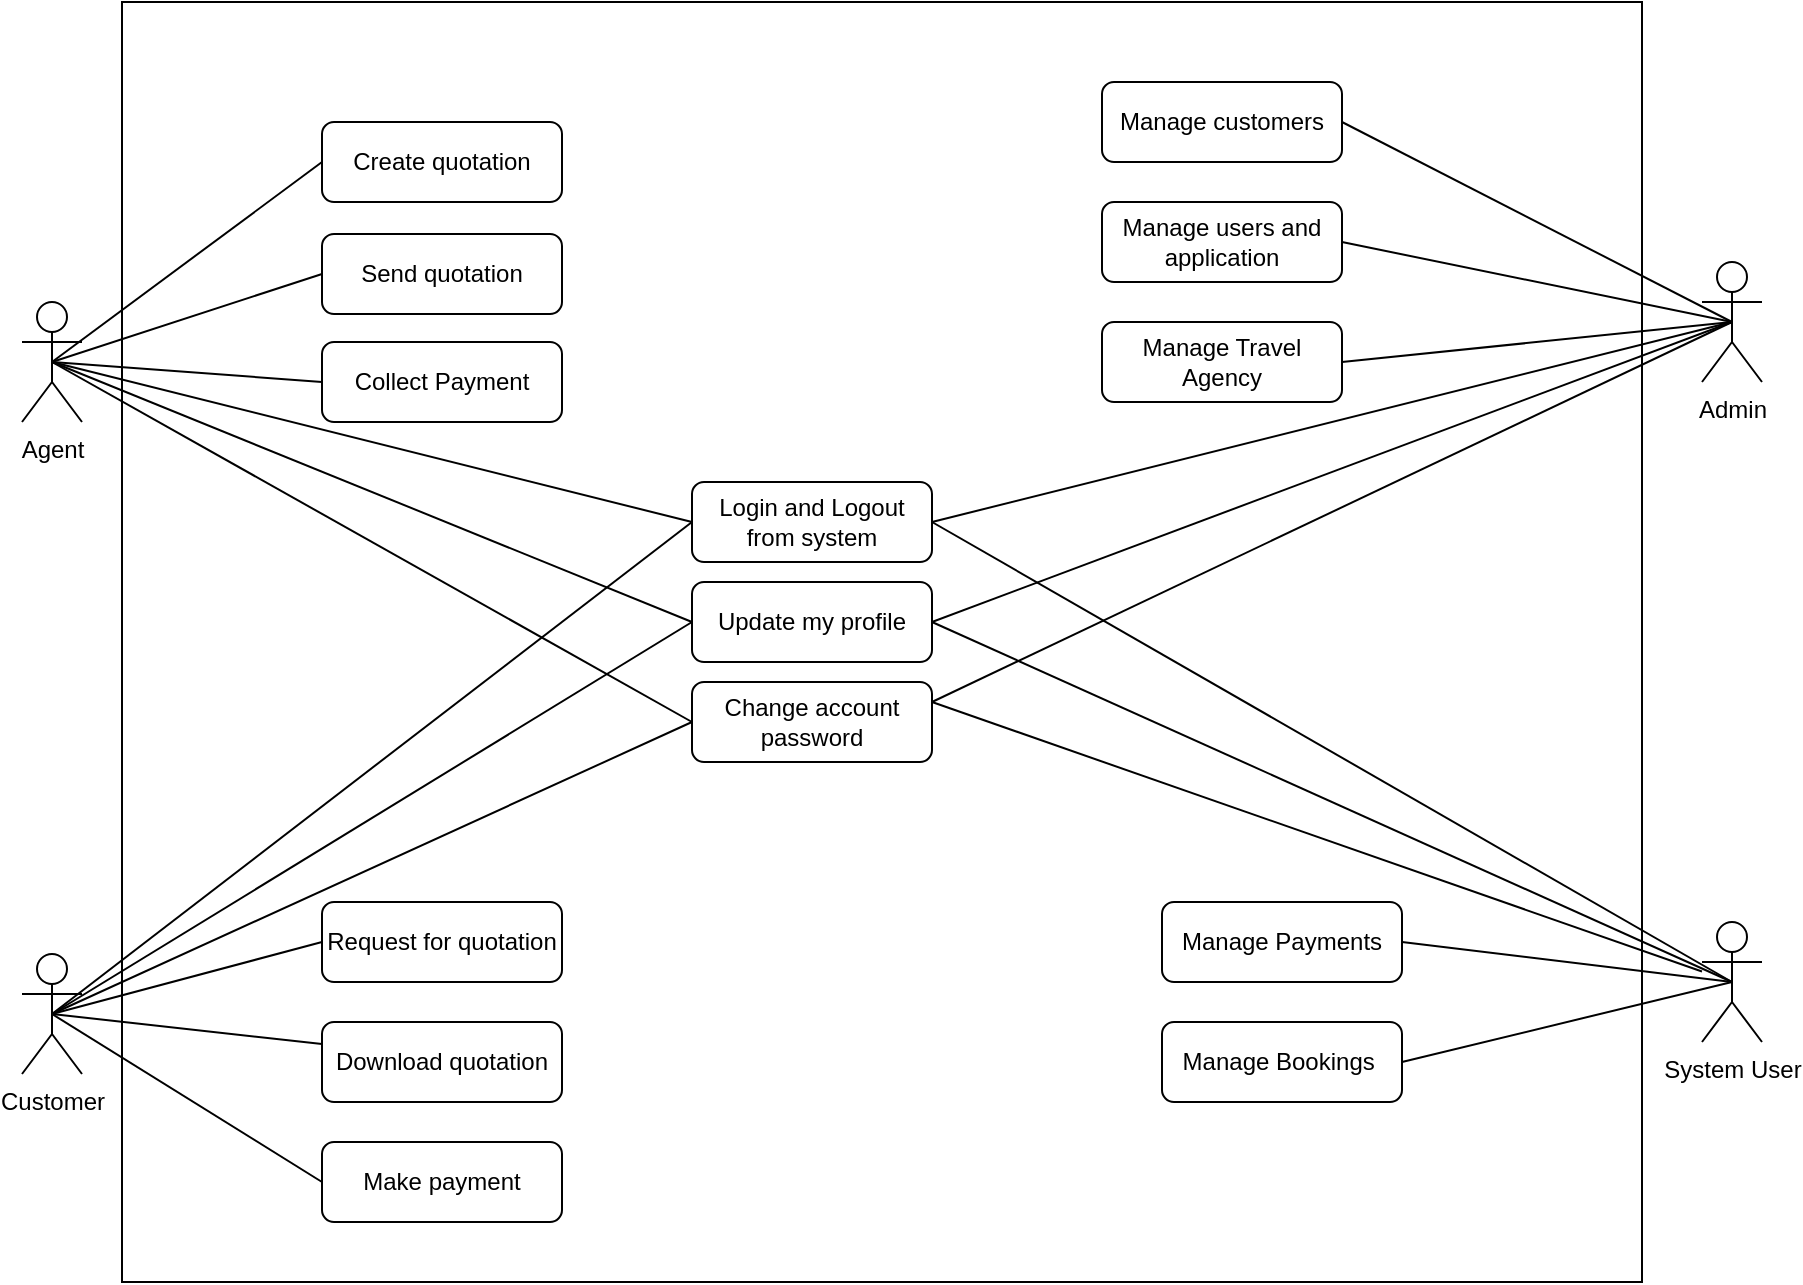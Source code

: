 <mxfile version="15.7.3" type="github">
  <diagram id="9dNHMY__MPRV2LZj8qlN" name="Page-1">
    <mxGraphModel dx="1447" dy="810" grid="1" gridSize="10" guides="1" tooltips="1" connect="1" arrows="1" fold="1" page="1" pageScale="1" pageWidth="850" pageHeight="1100" math="0" shadow="0">
      <root>
        <mxCell id="0" />
        <mxCell id="1" parent="0" />
        <mxCell id="NnW3rYaK-U-ANeaMcjIw-1" value="Customer" style="shape=umlActor;verticalLabelPosition=bottom;verticalAlign=top;html=1;outlineConnect=0;" vertex="1" parent="1">
          <mxGeometry x="120" y="516" width="30" height="60" as="geometry" />
        </mxCell>
        <mxCell id="NnW3rYaK-U-ANeaMcjIw-2" value="Agent" style="shape=umlActor;verticalLabelPosition=bottom;verticalAlign=top;html=1;outlineConnect=0;" vertex="1" parent="1">
          <mxGeometry x="120" y="190" width="30" height="60" as="geometry" />
        </mxCell>
        <mxCell id="NnW3rYaK-U-ANeaMcjIw-3" value="System User" style="shape=umlActor;verticalLabelPosition=bottom;verticalAlign=top;html=1;outlineConnect=0;" vertex="1" parent="1">
          <mxGeometry x="960" y="500" width="30" height="60" as="geometry" />
        </mxCell>
        <mxCell id="NnW3rYaK-U-ANeaMcjIw-4" value="Admin" style="shape=umlActor;verticalLabelPosition=bottom;verticalAlign=top;html=1;outlineConnect=0;" vertex="1" parent="1">
          <mxGeometry x="960" y="170" width="30" height="60" as="geometry" />
        </mxCell>
        <mxCell id="NnW3rYaK-U-ANeaMcjIw-9" value="Create quotation" style="rounded=1;whiteSpace=wrap;html=1;" vertex="1" parent="1">
          <mxGeometry x="270" y="100" width="120" height="40" as="geometry" />
        </mxCell>
        <mxCell id="NnW3rYaK-U-ANeaMcjIw-12" value="Send quotation" style="rounded=1;whiteSpace=wrap;html=1;" vertex="1" parent="1">
          <mxGeometry x="270" y="156" width="120" height="40" as="geometry" />
        </mxCell>
        <mxCell id="NnW3rYaK-U-ANeaMcjIw-13" value="Collect Payment" style="rounded=1;whiteSpace=wrap;html=1;" vertex="1" parent="1">
          <mxGeometry x="270" y="210" width="120" height="40" as="geometry" />
        </mxCell>
        <mxCell id="NnW3rYaK-U-ANeaMcjIw-15" value="" style="endArrow=none;html=1;rounded=0;entryX=0;entryY=0.5;entryDx=0;entryDy=0;exitX=0.5;exitY=0.5;exitDx=0;exitDy=0;exitPerimeter=0;endFill=0;" edge="1" parent="1" source="NnW3rYaK-U-ANeaMcjIw-2" target="NnW3rYaK-U-ANeaMcjIw-9">
          <mxGeometry width="50" height="50" relative="1" as="geometry">
            <mxPoint x="210" y="220" as="sourcePoint" />
            <mxPoint x="260" y="170" as="targetPoint" />
            <Array as="points" />
          </mxGeometry>
        </mxCell>
        <mxCell id="NnW3rYaK-U-ANeaMcjIw-21" value="Request for quotation" style="rounded=1;whiteSpace=wrap;html=1;" vertex="1" parent="1">
          <mxGeometry x="270" y="490" width="120" height="40" as="geometry" />
        </mxCell>
        <mxCell id="NnW3rYaK-U-ANeaMcjIw-22" value="Download quotation" style="rounded=1;whiteSpace=wrap;html=1;" vertex="1" parent="1">
          <mxGeometry x="270" y="550" width="120" height="40" as="geometry" />
        </mxCell>
        <mxCell id="NnW3rYaK-U-ANeaMcjIw-23" value="Make payment" style="rounded=1;whiteSpace=wrap;html=1;" vertex="1" parent="1">
          <mxGeometry x="270" y="610" width="120" height="40" as="geometry" />
        </mxCell>
        <mxCell id="NnW3rYaK-U-ANeaMcjIw-24" value="" style="endArrow=none;html=1;rounded=0;entryX=0;entryY=0.5;entryDx=0;entryDy=0;exitX=0.5;exitY=0.5;exitDx=0;exitDy=0;exitPerimeter=0;endFill=0;" edge="1" parent="1" source="NnW3rYaK-U-ANeaMcjIw-1" target="NnW3rYaK-U-ANeaMcjIw-21">
          <mxGeometry width="50" height="50" relative="1" as="geometry">
            <mxPoint x="400" y="490" as="sourcePoint" />
            <mxPoint x="450" y="440" as="targetPoint" />
          </mxGeometry>
        </mxCell>
        <mxCell id="NnW3rYaK-U-ANeaMcjIw-25" value="" style="endArrow=none;html=1;rounded=0;exitX=0.5;exitY=0.5;exitDx=0;exitDy=0;exitPerimeter=0;endFill=0;" edge="1" parent="1" source="NnW3rYaK-U-ANeaMcjIw-1">
          <mxGeometry width="50" height="50" relative="1" as="geometry">
            <mxPoint x="189" y="611" as="sourcePoint" />
            <mxPoint x="270" y="561" as="targetPoint" />
          </mxGeometry>
        </mxCell>
        <mxCell id="NnW3rYaK-U-ANeaMcjIw-26" value="" style="endArrow=none;html=1;rounded=0;entryX=0;entryY=0.5;entryDx=0;entryDy=0;exitX=0.5;exitY=0.5;exitDx=0;exitDy=0;exitPerimeter=0;endFill=0;" edge="1" parent="1" source="NnW3rYaK-U-ANeaMcjIw-1" target="NnW3rYaK-U-ANeaMcjIw-23">
          <mxGeometry width="50" height="50" relative="1" as="geometry">
            <mxPoint x="195" y="650" as="sourcePoint" />
            <mxPoint x="290" y="600" as="targetPoint" />
          </mxGeometry>
        </mxCell>
        <mxCell id="NnW3rYaK-U-ANeaMcjIw-27" value="Manage users and application" style="rounded=1;whiteSpace=wrap;html=1;" vertex="1" parent="1">
          <mxGeometry x="660" y="140" width="120" height="40" as="geometry" />
        </mxCell>
        <mxCell id="NnW3rYaK-U-ANeaMcjIw-28" value="Manage Travel Agency" style="rounded=1;whiteSpace=wrap;html=1;" vertex="1" parent="1">
          <mxGeometry x="660" y="200" width="120" height="40" as="geometry" />
        </mxCell>
        <mxCell id="NnW3rYaK-U-ANeaMcjIw-29" value="Manage customers" style="rounded=1;whiteSpace=wrap;html=1;" vertex="1" parent="1">
          <mxGeometry x="660" y="80" width="120" height="40" as="geometry" />
        </mxCell>
        <mxCell id="NnW3rYaK-U-ANeaMcjIw-30" value="" style="endArrow=none;html=1;rounded=0;exitX=1;exitY=0.5;exitDx=0;exitDy=0;entryX=0.5;entryY=0.5;entryDx=0;entryDy=0;entryPerimeter=0;startArrow=none;startFill=0;" edge="1" parent="1" source="NnW3rYaK-U-ANeaMcjIw-27" target="NnW3rYaK-U-ANeaMcjIw-4">
          <mxGeometry width="50" height="50" relative="1" as="geometry">
            <mxPoint x="878" y="351" as="sourcePoint" />
            <mxPoint x="928" y="301" as="targetPoint" />
          </mxGeometry>
        </mxCell>
        <mxCell id="NnW3rYaK-U-ANeaMcjIw-31" value="" style="endArrow=none;html=1;rounded=0;exitX=1;exitY=0.5;exitDx=0;exitDy=0;startArrow=none;startFill=0;entryX=0.5;entryY=0.5;entryDx=0;entryDy=0;entryPerimeter=0;" edge="1" parent="1" source="NnW3rYaK-U-ANeaMcjIw-28" target="NnW3rYaK-U-ANeaMcjIw-4">
          <mxGeometry width="50" height="50" relative="1" as="geometry">
            <mxPoint x="810" y="221" as="sourcePoint" />
            <mxPoint x="913" y="226" as="targetPoint" />
          </mxGeometry>
        </mxCell>
        <mxCell id="NnW3rYaK-U-ANeaMcjIw-32" value="" style="endArrow=none;html=1;rounded=0;exitX=1;exitY=0.5;exitDx=0;exitDy=0;entryX=0.5;entryY=0.5;entryDx=0;entryDy=0;entryPerimeter=0;startArrow=none;startFill=0;" edge="1" parent="1" source="NnW3rYaK-U-ANeaMcjIw-29" target="NnW3rYaK-U-ANeaMcjIw-4">
          <mxGeometry width="50" height="50" relative="1" as="geometry">
            <mxPoint x="819" y="262" as="sourcePoint" />
            <mxPoint x="922" y="298" as="targetPoint" />
          </mxGeometry>
        </mxCell>
        <mxCell id="NnW3rYaK-U-ANeaMcjIw-33" value="Manage Bookings&amp;nbsp;" style="rounded=1;whiteSpace=wrap;html=1;" vertex="1" parent="1">
          <mxGeometry x="690" y="550" width="120" height="40" as="geometry" />
        </mxCell>
        <mxCell id="NnW3rYaK-U-ANeaMcjIw-34" value="Manage Payments" style="rounded=1;whiteSpace=wrap;html=1;" vertex="1" parent="1">
          <mxGeometry x="690" y="490" width="120" height="40" as="geometry" />
        </mxCell>
        <mxCell id="NnW3rYaK-U-ANeaMcjIw-35" value="" style="endArrow=none;html=1;rounded=0;exitX=1;exitY=0.5;exitDx=0;exitDy=0;entryX=0.5;entryY=0.5;entryDx=0;entryDy=0;entryPerimeter=0;startArrow=none;startFill=0;" edge="1" parent="1" source="NnW3rYaK-U-ANeaMcjIw-34" target="NnW3rYaK-U-ANeaMcjIw-3">
          <mxGeometry width="50" height="50" relative="1" as="geometry">
            <mxPoint x="608" y="396" as="sourcePoint" />
            <mxPoint x="658" y="346" as="targetPoint" />
          </mxGeometry>
        </mxCell>
        <mxCell id="NnW3rYaK-U-ANeaMcjIw-36" value="" style="endArrow=none;html=1;rounded=0;exitX=1;exitY=0.5;exitDx=0;exitDy=0;entryX=0.5;entryY=0.5;entryDx=0;entryDy=0;entryPerimeter=0;startArrow=none;startFill=0;" edge="1" parent="1" source="NnW3rYaK-U-ANeaMcjIw-33" target="NnW3rYaK-U-ANeaMcjIw-3">
          <mxGeometry width="50" height="50" relative="1" as="geometry">
            <mxPoint x="838" y="566" as="sourcePoint" />
            <mxPoint x="888" y="516" as="targetPoint" />
          </mxGeometry>
        </mxCell>
        <mxCell id="NnW3rYaK-U-ANeaMcjIw-37" value="Login and Logout from system" style="rounded=1;whiteSpace=wrap;html=1;" vertex="1" parent="1">
          <mxGeometry x="455" y="280" width="120" height="40" as="geometry" />
        </mxCell>
        <mxCell id="NnW3rYaK-U-ANeaMcjIw-38" value="Update my profile" style="rounded=1;whiteSpace=wrap;html=1;" vertex="1" parent="1">
          <mxGeometry x="455" y="330" width="120" height="40" as="geometry" />
        </mxCell>
        <mxCell id="NnW3rYaK-U-ANeaMcjIw-39" value="Change account password" style="rounded=1;whiteSpace=wrap;html=1;" vertex="1" parent="1">
          <mxGeometry x="455" y="380" width="120" height="40" as="geometry" />
        </mxCell>
        <mxCell id="NnW3rYaK-U-ANeaMcjIw-40" value="" style="endArrow=none;html=1;rounded=0;entryX=0;entryY=0.5;entryDx=0;entryDy=0;endFill=0;" edge="1" parent="1" target="NnW3rYaK-U-ANeaMcjIw-37">
          <mxGeometry width="50" height="50" relative="1" as="geometry">
            <mxPoint x="135" y="220" as="sourcePoint" />
            <mxPoint x="510" y="330" as="targetPoint" />
          </mxGeometry>
        </mxCell>
        <mxCell id="NnW3rYaK-U-ANeaMcjIw-41" value="" style="endArrow=none;html=1;rounded=0;entryX=0;entryY=0.5;entryDx=0;entryDy=0;exitX=0.5;exitY=0.5;exitDx=0;exitDy=0;exitPerimeter=0;endFill=0;" edge="1" parent="1" source="NnW3rYaK-U-ANeaMcjIw-2" target="NnW3rYaK-U-ANeaMcjIw-38">
          <mxGeometry width="50" height="50" relative="1" as="geometry">
            <mxPoint x="195" y="277.002" as="sourcePoint" />
            <mxPoint x="479" y="346.34" as="targetPoint" />
          </mxGeometry>
        </mxCell>
        <mxCell id="NnW3rYaK-U-ANeaMcjIw-42" value="" style="endArrow=none;html=1;rounded=0;entryX=0;entryY=0.5;entryDx=0;entryDy=0;exitX=0.5;exitY=0.5;exitDx=0;exitDy=0;exitPerimeter=0;endFill=0;" edge="1" parent="1" source="NnW3rYaK-U-ANeaMcjIw-2" target="NnW3rYaK-U-ANeaMcjIw-39">
          <mxGeometry width="50" height="50" relative="1" as="geometry">
            <mxPoint x="195" y="315.002" as="sourcePoint" />
            <mxPoint x="479" y="384.34" as="targetPoint" />
            <Array as="points" />
          </mxGeometry>
        </mxCell>
        <mxCell id="NnW3rYaK-U-ANeaMcjIw-44" value="" style="endArrow=none;html=1;rounded=0;exitX=0.5;exitY=0.5;exitDx=0;exitDy=0;exitPerimeter=0;entryX=0;entryY=0.5;entryDx=0;entryDy=0;endFill=0;" edge="1" parent="1" source="NnW3rYaK-U-ANeaMcjIw-2" target="NnW3rYaK-U-ANeaMcjIw-13">
          <mxGeometry width="50" height="50" relative="1" as="geometry">
            <mxPoint x="460" y="280" as="sourcePoint" />
            <mxPoint x="510" y="230" as="targetPoint" />
          </mxGeometry>
        </mxCell>
        <mxCell id="NnW3rYaK-U-ANeaMcjIw-45" value="" style="endArrow=none;html=1;rounded=0;exitX=0.5;exitY=0.5;exitDx=0;exitDy=0;exitPerimeter=0;endFill=0;entryX=0;entryY=0.5;entryDx=0;entryDy=0;" edge="1" parent="1" source="NnW3rYaK-U-ANeaMcjIw-2" target="NnW3rYaK-U-ANeaMcjIw-12">
          <mxGeometry width="50" height="50" relative="1" as="geometry">
            <mxPoint x="125" y="181" as="sourcePoint" />
            <mxPoint x="270" y="207" as="targetPoint" />
          </mxGeometry>
        </mxCell>
        <mxCell id="NnW3rYaK-U-ANeaMcjIw-46" value="" style="endArrow=none;html=1;rounded=0;entryX=0;entryY=0.5;entryDx=0;entryDy=0;exitX=0.5;exitY=0.5;exitDx=0;exitDy=0;exitPerimeter=0;endFill=0;" edge="1" parent="1" source="NnW3rYaK-U-ANeaMcjIw-1" target="NnW3rYaK-U-ANeaMcjIw-37">
          <mxGeometry width="50" height="50" relative="1" as="geometry">
            <mxPoint x="97" y="288" as="sourcePoint" />
            <mxPoint x="417" y="468" as="targetPoint" />
            <Array as="points" />
          </mxGeometry>
        </mxCell>
        <mxCell id="NnW3rYaK-U-ANeaMcjIw-47" value="" style="endArrow=none;html=1;rounded=0;entryX=0;entryY=0.5;entryDx=0;entryDy=0;exitX=0.5;exitY=0.5;exitDx=0;exitDy=0;exitPerimeter=0;endFill=0;" edge="1" parent="1" source="NnW3rYaK-U-ANeaMcjIw-1" target="NnW3rYaK-U-ANeaMcjIw-39">
          <mxGeometry width="50" height="50" relative="1" as="geometry">
            <mxPoint x="203" y="583" as="sourcePoint" />
            <mxPoint x="493" y="337" as="targetPoint" />
            <Array as="points" />
          </mxGeometry>
        </mxCell>
        <mxCell id="NnW3rYaK-U-ANeaMcjIw-48" value="" style="endArrow=none;html=1;rounded=0;entryX=0;entryY=0.5;entryDx=0;entryDy=0;exitX=0.5;exitY=0.5;exitDx=0;exitDy=0;exitPerimeter=0;endFill=0;" edge="1" parent="1" source="NnW3rYaK-U-ANeaMcjIw-1" target="NnW3rYaK-U-ANeaMcjIw-38">
          <mxGeometry width="50" height="50" relative="1" as="geometry">
            <mxPoint x="136" y="512" as="sourcePoint" />
            <mxPoint x="426" y="266" as="targetPoint" />
            <Array as="points" />
          </mxGeometry>
        </mxCell>
        <mxCell id="NnW3rYaK-U-ANeaMcjIw-50" value="" style="endArrow=none;html=1;rounded=0;entryX=0.5;entryY=0.5;entryDx=0;entryDy=0;entryPerimeter=0;exitX=1;exitY=0.5;exitDx=0;exitDy=0;" edge="1" parent="1" source="NnW3rYaK-U-ANeaMcjIw-37" target="NnW3rYaK-U-ANeaMcjIw-4">
          <mxGeometry width="50" height="50" relative="1" as="geometry">
            <mxPoint x="570" y="380" as="sourcePoint" />
            <mxPoint x="620" y="330" as="targetPoint" />
          </mxGeometry>
        </mxCell>
        <mxCell id="NnW3rYaK-U-ANeaMcjIw-51" value="" style="endArrow=none;html=1;rounded=0;exitX=1;exitY=0.5;exitDx=0;exitDy=0;entryX=0.5;entryY=0.5;entryDx=0;entryDy=0;entryPerimeter=0;" edge="1" parent="1" source="NnW3rYaK-U-ANeaMcjIw-38" target="NnW3rYaK-U-ANeaMcjIw-4">
          <mxGeometry width="50" height="50" relative="1" as="geometry">
            <mxPoint x="603" y="340" as="sourcePoint" />
            <mxPoint x="910" y="230" as="targetPoint" />
          </mxGeometry>
        </mxCell>
        <mxCell id="NnW3rYaK-U-ANeaMcjIw-52" value="" style="endArrow=none;html=1;rounded=0;exitX=1;exitY=0.25;exitDx=0;exitDy=0;entryX=0.5;entryY=0.5;entryDx=0;entryDy=0;entryPerimeter=0;" edge="1" parent="1" source="NnW3rYaK-U-ANeaMcjIw-39" target="NnW3rYaK-U-ANeaMcjIw-4">
          <mxGeometry width="50" height="50" relative="1" as="geometry">
            <mxPoint x="613" y="371" as="sourcePoint" />
            <mxPoint x="951" y="297" as="targetPoint" />
          </mxGeometry>
        </mxCell>
        <mxCell id="NnW3rYaK-U-ANeaMcjIw-53" value="" style="endArrow=none;html=1;rounded=0;entryX=0.5;entryY=0.5;entryDx=0;entryDy=0;entryPerimeter=0;exitX=1;exitY=0.5;exitDx=0;exitDy=0;" edge="1" parent="1" source="NnW3rYaK-U-ANeaMcjIw-37" target="NnW3rYaK-U-ANeaMcjIw-3">
          <mxGeometry width="50" height="50" relative="1" as="geometry">
            <mxPoint x="638" y="390" as="sourcePoint" />
            <mxPoint x="976" y="316" as="targetPoint" />
          </mxGeometry>
        </mxCell>
        <mxCell id="NnW3rYaK-U-ANeaMcjIw-54" value="" style="endArrow=none;html=1;rounded=0;exitX=1;exitY=0.5;exitDx=0;exitDy=0;entryX=0.5;entryY=0.5;entryDx=0;entryDy=0;entryPerimeter=0;" edge="1" parent="1" source="NnW3rYaK-U-ANeaMcjIw-38" target="NnW3rYaK-U-ANeaMcjIw-3">
          <mxGeometry width="50" height="50" relative="1" as="geometry">
            <mxPoint x="647" y="417" as="sourcePoint" />
            <mxPoint x="985" y="343" as="targetPoint" />
          </mxGeometry>
        </mxCell>
        <mxCell id="NnW3rYaK-U-ANeaMcjIw-55" value="" style="endArrow=none;html=1;rounded=0;exitX=1;exitY=0.25;exitDx=0;exitDy=0;" edge="1" parent="1" source="NnW3rYaK-U-ANeaMcjIw-39" target="NnW3rYaK-U-ANeaMcjIw-3">
          <mxGeometry width="50" height="50" relative="1" as="geometry">
            <mxPoint x="664" y="446" as="sourcePoint" />
            <mxPoint x="920" y="470" as="targetPoint" />
          </mxGeometry>
        </mxCell>
        <mxCell id="NnW3rYaK-U-ANeaMcjIw-60" value="" style="rounded=0;whiteSpace=wrap;html=1;fillColor=none;" vertex="1" parent="1">
          <mxGeometry x="170" y="40" width="760" height="640" as="geometry" />
        </mxCell>
      </root>
    </mxGraphModel>
  </diagram>
</mxfile>
